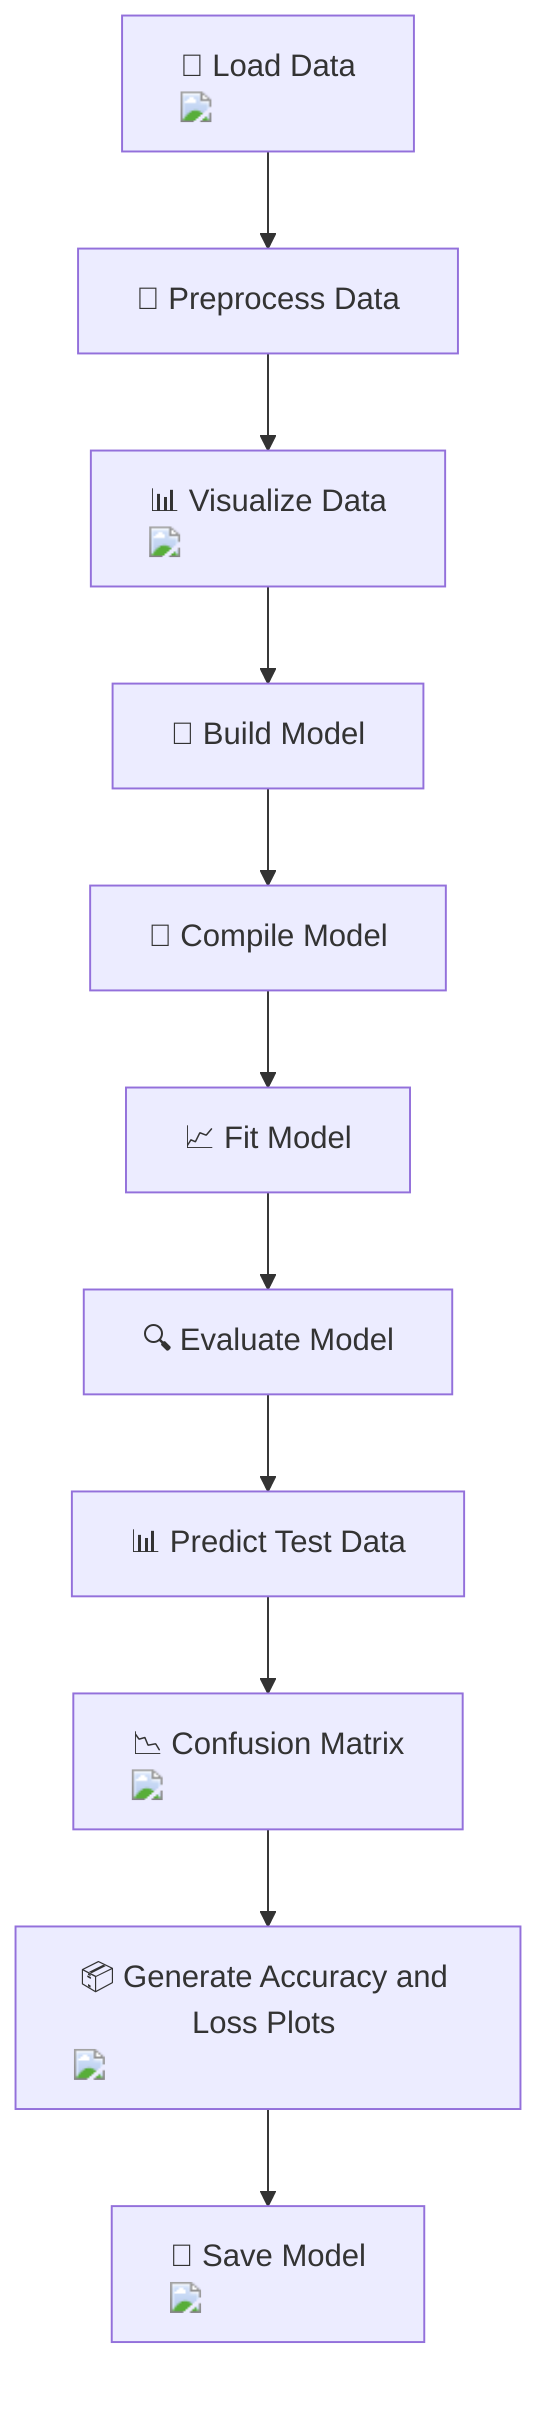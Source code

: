 flowchart TD
    A["📂 Load Data <img src='icons/file.svg' />"] --> B["💾 Preprocess Data"]
    B --> C["📊 Visualize Data <img src='dummy_plots/barplot_template.svg' />"]
    C --> D["🧠 Build Model"]
    D --> E["🔧 Compile Model"]
    E --> F["📈 Fit Model"]
    F --> G["🔍 Evaluate Model"]
    G --> H["📊 Predict Test Data"]
    H --> I["📉 Confusion Matrix <img src='dummy_plots/boxplot_template.svg' />"]
    I --> J["📦 Generate Accuracy and Loss Plots <img src='dummy_plots/hist_template.svg' />"]
    J --> K["💾 Save Model <img src='icons/database.svg' />"]